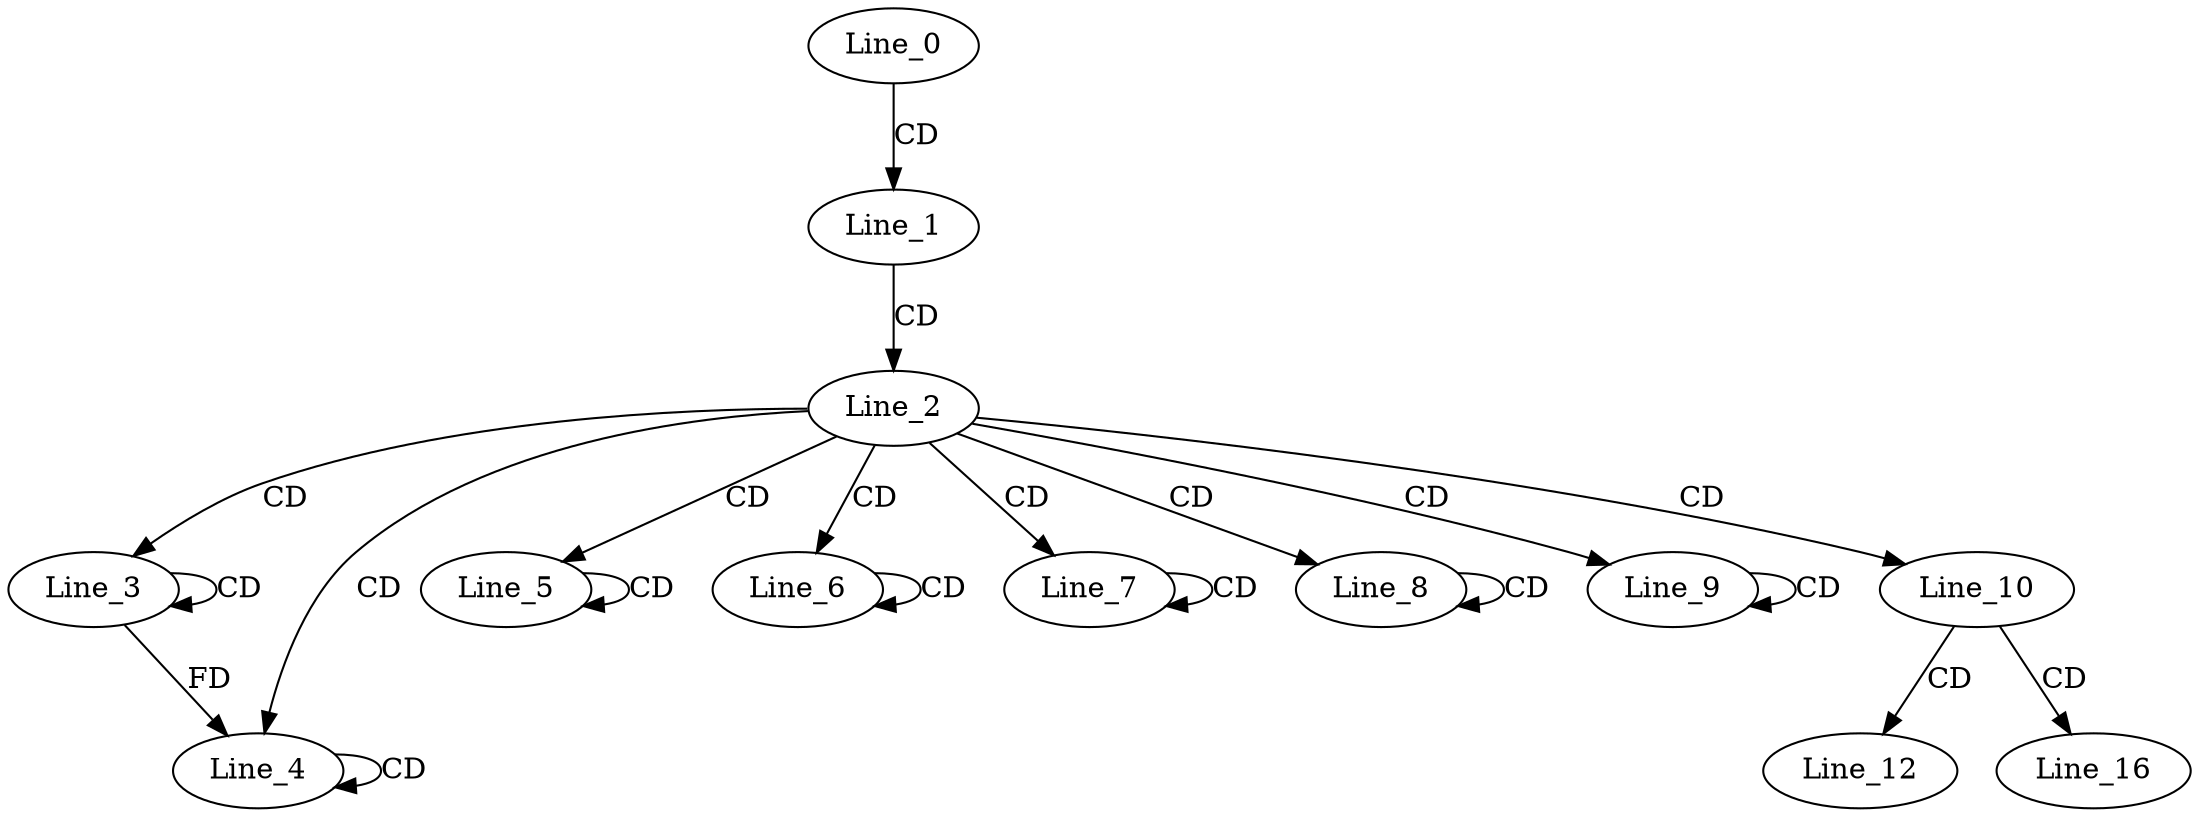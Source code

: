 digraph G {
  Line_0;
  Line_1;
  Line_2;
  Line_3;
  Line_3;
  Line_4;
  Line_4;
  Line_5;
  Line_5;
  Line_6;
  Line_6;
  Line_7;
  Line_7;
  Line_8;
  Line_8;
  Line_9;
  Line_9;
  Line_10;
  Line_12;
  Line_16;
  Line_0 -> Line_1 [ label="CD" ];
  Line_1 -> Line_2 [ label="CD" ];
  Line_2 -> Line_3 [ label="CD" ];
  Line_3 -> Line_3 [ label="CD" ];
  Line_2 -> Line_4 [ label="CD" ];
  Line_4 -> Line_4 [ label="CD" ];
  Line_3 -> Line_4 [ label="FD" ];
  Line_2 -> Line_5 [ label="CD" ];
  Line_5 -> Line_5 [ label="CD" ];
  Line_2 -> Line_6 [ label="CD" ];
  Line_6 -> Line_6 [ label="CD" ];
  Line_2 -> Line_7 [ label="CD" ];
  Line_7 -> Line_7 [ label="CD" ];
  Line_2 -> Line_8 [ label="CD" ];
  Line_8 -> Line_8 [ label="CD" ];
  Line_2 -> Line_9 [ label="CD" ];
  Line_9 -> Line_9 [ label="CD" ];
  Line_2 -> Line_10 [ label="CD" ];
  Line_10 -> Line_12 [ label="CD" ];
  Line_10 -> Line_16 [ label="CD" ];
}

